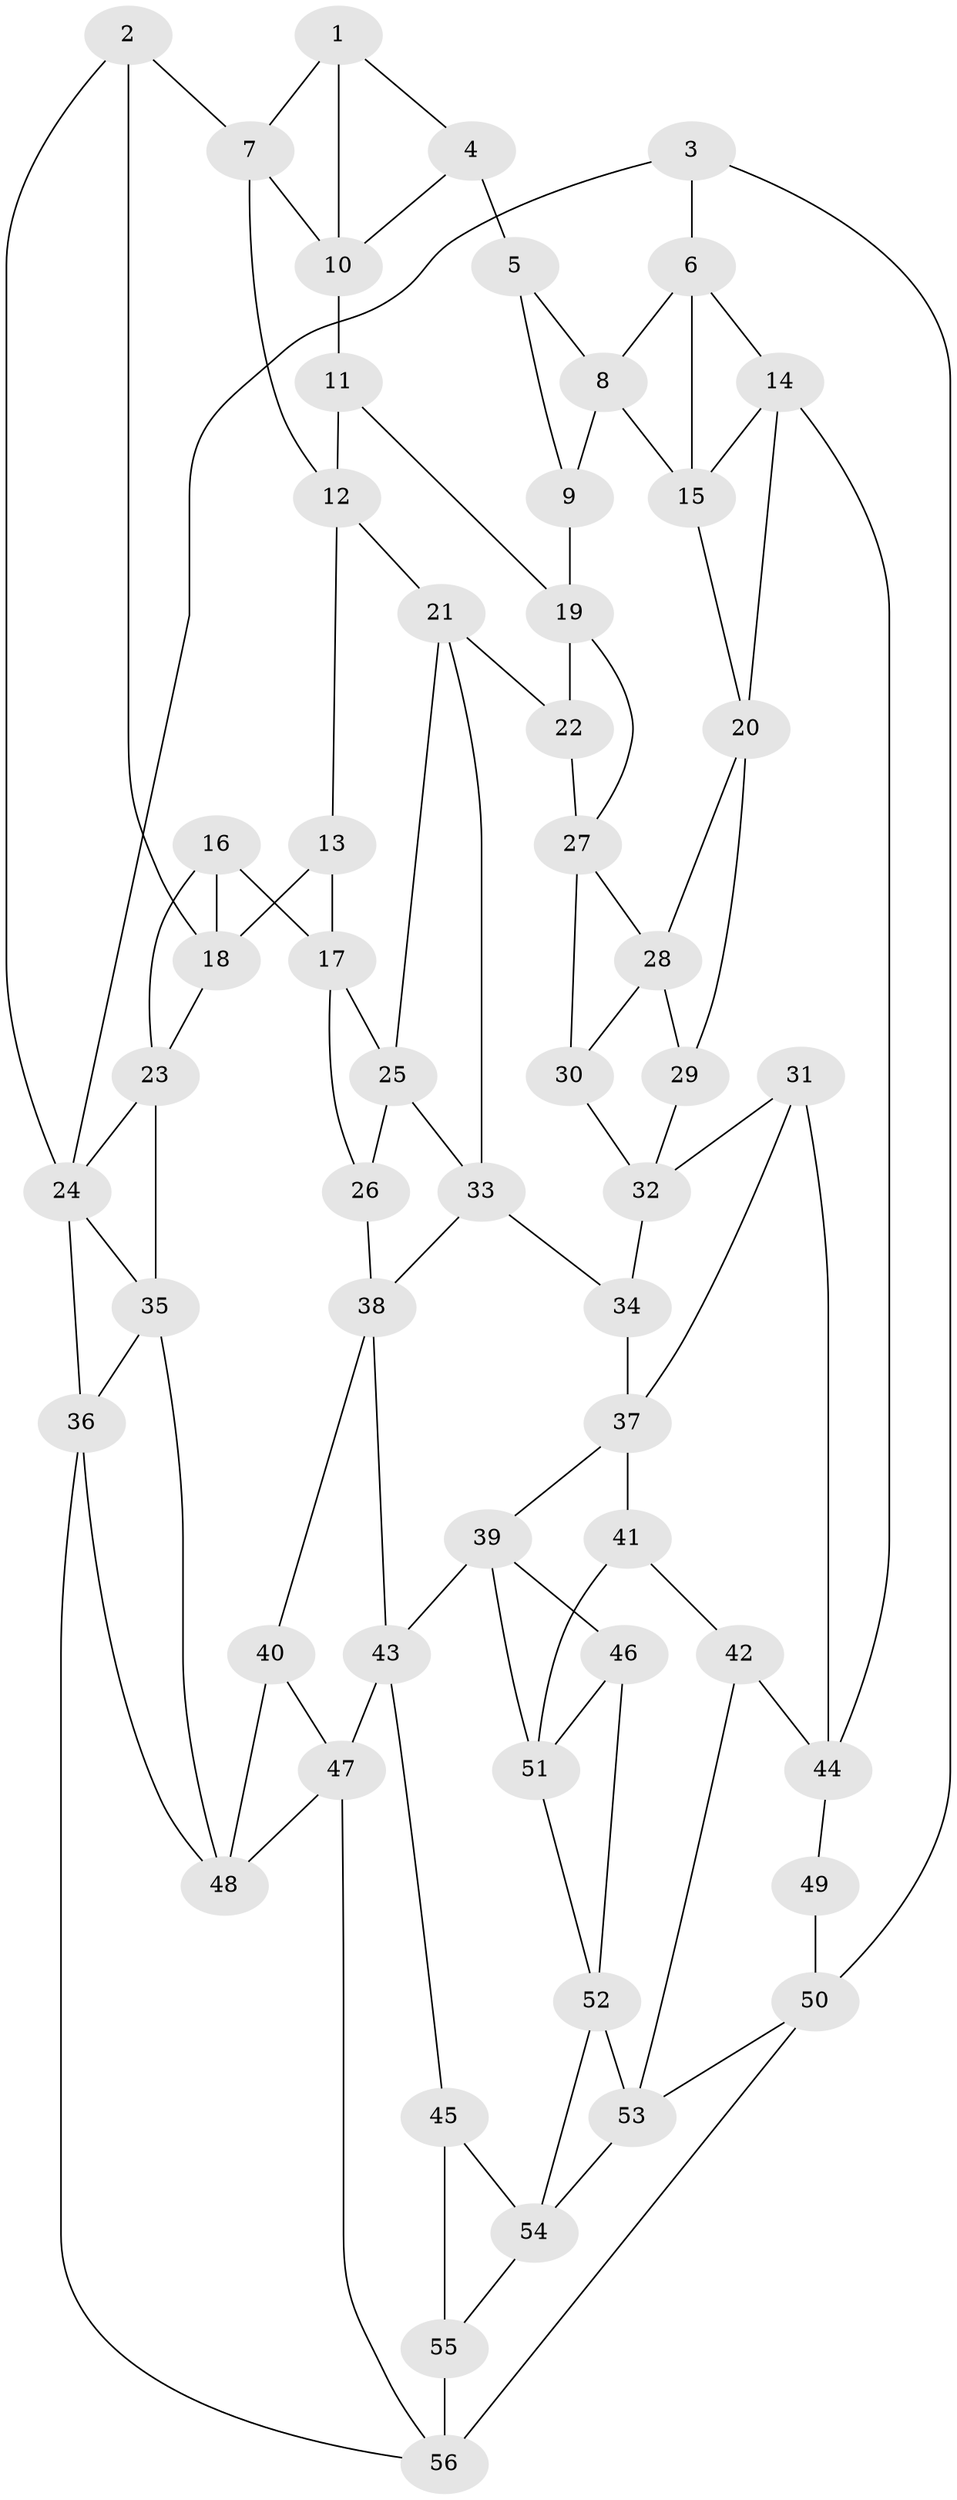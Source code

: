 // original degree distribution, {3: 0.02702702702702703, 5: 0.4774774774774775, 4: 0.25225225225225223, 6: 0.24324324324324326}
// Generated by graph-tools (version 1.1) at 2025/03/03/09/25 03:03:21]
// undirected, 56 vertices, 101 edges
graph export_dot {
graph [start="1"]
  node [color=gray90,style=filled];
  1;
  2;
  3;
  4;
  5;
  6;
  7;
  8;
  9;
  10;
  11;
  12;
  13;
  14;
  15;
  16;
  17;
  18;
  19;
  20;
  21;
  22;
  23;
  24;
  25;
  26;
  27;
  28;
  29;
  30;
  31;
  32;
  33;
  34;
  35;
  36;
  37;
  38;
  39;
  40;
  41;
  42;
  43;
  44;
  45;
  46;
  47;
  48;
  49;
  50;
  51;
  52;
  53;
  54;
  55;
  56;
  1 -- 4 [weight=1.0];
  1 -- 7 [weight=1.0];
  1 -- 10 [weight=1.0];
  2 -- 7 [weight=1.0];
  2 -- 18 [weight=1.0];
  2 -- 24 [weight=1.0];
  3 -- 6 [weight=2.0];
  3 -- 24 [weight=1.0];
  3 -- 50 [weight=1.0];
  4 -- 5 [weight=2.0];
  4 -- 10 [weight=1.0];
  5 -- 8 [weight=1.0];
  5 -- 9 [weight=1.0];
  6 -- 8 [weight=1.0];
  6 -- 14 [weight=1.0];
  6 -- 15 [weight=1.0];
  7 -- 10 [weight=1.0];
  7 -- 12 [weight=1.0];
  8 -- 9 [weight=1.0];
  8 -- 15 [weight=1.0];
  9 -- 19 [weight=1.0];
  10 -- 11 [weight=1.0];
  11 -- 12 [weight=1.0];
  11 -- 19 [weight=1.0];
  12 -- 13 [weight=1.0];
  12 -- 21 [weight=1.0];
  13 -- 17 [weight=1.0];
  13 -- 18 [weight=1.0];
  14 -- 15 [weight=1.0];
  14 -- 20 [weight=1.0];
  14 -- 44 [weight=1.0];
  15 -- 20 [weight=1.0];
  16 -- 17 [weight=1.0];
  16 -- 18 [weight=1.0];
  16 -- 23 [weight=1.0];
  17 -- 25 [weight=1.0];
  17 -- 26 [weight=1.0];
  18 -- 23 [weight=1.0];
  19 -- 22 [weight=1.0];
  19 -- 27 [weight=1.0];
  20 -- 28 [weight=1.0];
  20 -- 29 [weight=1.0];
  21 -- 22 [weight=1.0];
  21 -- 25 [weight=1.0];
  21 -- 33 [weight=1.0];
  22 -- 27 [weight=1.0];
  23 -- 24 [weight=1.0];
  23 -- 35 [weight=1.0];
  24 -- 35 [weight=1.0];
  24 -- 36 [weight=1.0];
  25 -- 26 [weight=1.0];
  25 -- 33 [weight=1.0];
  26 -- 38 [weight=1.0];
  27 -- 28 [weight=1.0];
  27 -- 30 [weight=1.0];
  28 -- 29 [weight=1.0];
  28 -- 30 [weight=1.0];
  29 -- 32 [weight=1.0];
  30 -- 32 [weight=1.0];
  31 -- 32 [weight=1.0];
  31 -- 37 [weight=1.0];
  31 -- 44 [weight=1.0];
  32 -- 34 [weight=1.0];
  33 -- 34 [weight=1.0];
  33 -- 38 [weight=1.0];
  34 -- 37 [weight=1.0];
  35 -- 36 [weight=1.0];
  35 -- 48 [weight=1.0];
  36 -- 48 [weight=1.0];
  36 -- 56 [weight=1.0];
  37 -- 39 [weight=1.0];
  37 -- 41 [weight=1.0];
  38 -- 40 [weight=1.0];
  38 -- 43 [weight=1.0];
  39 -- 43 [weight=1.0];
  39 -- 46 [weight=1.0];
  39 -- 51 [weight=1.0];
  40 -- 47 [weight=1.0];
  40 -- 48 [weight=1.0];
  41 -- 42 [weight=1.0];
  41 -- 51 [weight=1.0];
  42 -- 44 [weight=1.0];
  42 -- 53 [weight=1.0];
  43 -- 45 [weight=1.0];
  43 -- 47 [weight=1.0];
  44 -- 49 [weight=1.0];
  45 -- 54 [weight=1.0];
  45 -- 55 [weight=1.0];
  46 -- 51 [weight=1.0];
  46 -- 52 [weight=1.0];
  47 -- 48 [weight=1.0];
  47 -- 56 [weight=1.0];
  49 -- 50 [weight=2.0];
  50 -- 53 [weight=1.0];
  50 -- 56 [weight=1.0];
  51 -- 52 [weight=1.0];
  52 -- 53 [weight=1.0];
  52 -- 54 [weight=1.0];
  53 -- 54 [weight=1.0];
  54 -- 55 [weight=1.0];
  55 -- 56 [weight=2.0];
}
